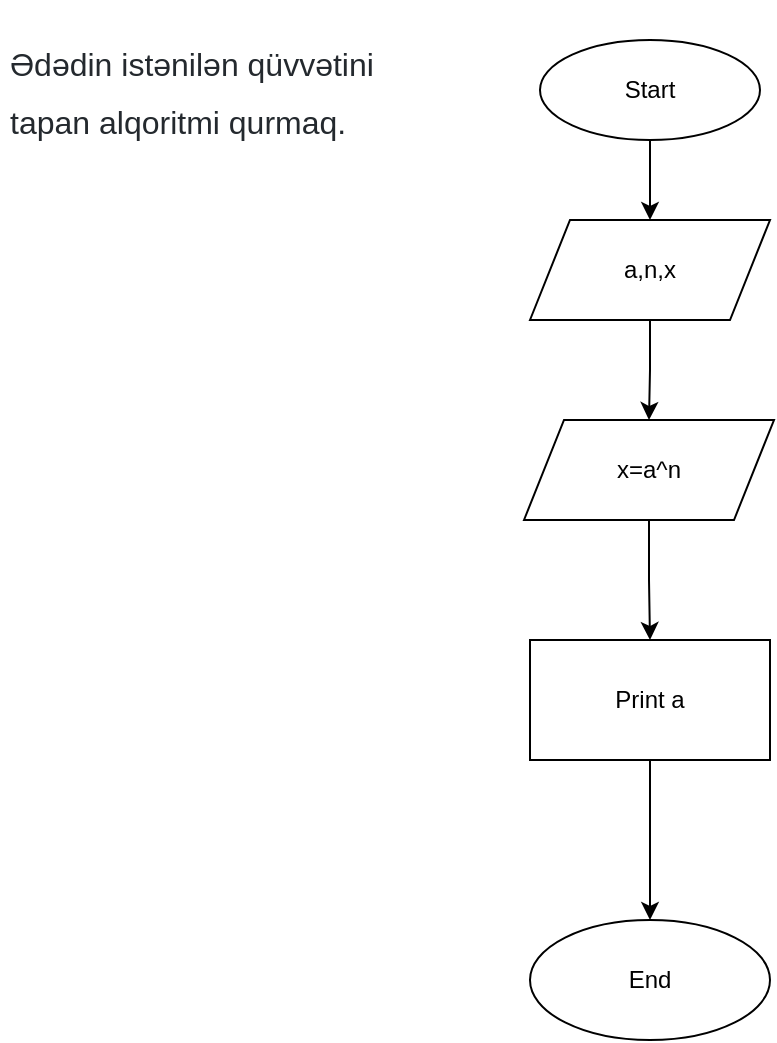 <mxfile version="14.7.0" type="github" pages="3"><diagram id="hXXbRuIzrpHondZazMKG" name="Page-1"><mxGraphModel dx="1038" dy="523" grid="1" gridSize="10" guides="1" tooltips="1" connect="1" arrows="1" fold="1" page="1" pageScale="1" pageWidth="850" pageHeight="1100" math="0" shadow="0"><root><mxCell id="0"/><mxCell id="1" parent="0"/><mxCell id="wmfKHuDYiVW8URMYETFL-3" value="" style="edgeStyle=orthogonalEdgeStyle;rounded=0;orthogonalLoop=1;jettySize=auto;html=1;" edge="1" parent="1" source="wmfKHuDYiVW8URMYETFL-1" target="wmfKHuDYiVW8URMYETFL-2"><mxGeometry relative="1" as="geometry"/></mxCell><mxCell id="wmfKHuDYiVW8URMYETFL-1" value="Start" style="ellipse;whiteSpace=wrap;html=1;" vertex="1" parent="1"><mxGeometry x="310" y="40" width="110" height="50" as="geometry"/></mxCell><mxCell id="wmfKHuDYiVW8URMYETFL-5" value="" style="edgeStyle=orthogonalEdgeStyle;rounded=0;orthogonalLoop=1;jettySize=auto;html=1;" edge="1" parent="1" source="wmfKHuDYiVW8URMYETFL-2" target="wmfKHuDYiVW8URMYETFL-4"><mxGeometry relative="1" as="geometry"/></mxCell><mxCell id="wmfKHuDYiVW8URMYETFL-2" value="a,n,x" style="shape=parallelogram;perimeter=parallelogramPerimeter;whiteSpace=wrap;html=1;fixedSize=1;" vertex="1" parent="1"><mxGeometry x="305" y="130" width="120" height="50" as="geometry"/></mxCell><mxCell id="wmfKHuDYiVW8URMYETFL-7" value="" style="edgeStyle=orthogonalEdgeStyle;rounded=0;orthogonalLoop=1;jettySize=auto;html=1;" edge="1" parent="1" source="wmfKHuDYiVW8URMYETFL-4" target="wmfKHuDYiVW8URMYETFL-6"><mxGeometry relative="1" as="geometry"/></mxCell><mxCell id="wmfKHuDYiVW8URMYETFL-4" value="x=a^n" style="shape=parallelogram;perimeter=parallelogramPerimeter;whiteSpace=wrap;html=1;fixedSize=1;" vertex="1" parent="1"><mxGeometry x="302" y="230" width="125" height="50" as="geometry"/></mxCell><mxCell id="wmfKHuDYiVW8URMYETFL-9" value="" style="edgeStyle=orthogonalEdgeStyle;rounded=0;orthogonalLoop=1;jettySize=auto;html=1;" edge="1" parent="1" source="wmfKHuDYiVW8URMYETFL-6" target="wmfKHuDYiVW8URMYETFL-8"><mxGeometry relative="1" as="geometry"/></mxCell><mxCell id="wmfKHuDYiVW8URMYETFL-6" value="Print a" style="whiteSpace=wrap;html=1;" vertex="1" parent="1"><mxGeometry x="305" y="340" width="120" height="60" as="geometry"/></mxCell><mxCell id="wmfKHuDYiVW8URMYETFL-8" value="End" style="ellipse;whiteSpace=wrap;html=1;" vertex="1" parent="1"><mxGeometry x="305" y="480" width="120" height="60" as="geometry"/></mxCell><mxCell id="wmfKHuDYiVW8URMYETFL-10" value="&lt;h1&gt;&lt;span style=&quot;color: rgb(36 , 41 , 46) ; font-family: , &amp;#34;blinkmacsystemfont&amp;#34; , &amp;#34;segoe ui&amp;#34; , &amp;#34;helvetica&amp;#34; , &amp;#34;arial&amp;#34; , sans-serif , &amp;#34;apple color emoji&amp;#34; , &amp;#34;segoe ui emoji&amp;#34; ; font-size: 16px ; font-weight: 400 ; background-color: rgb(255 , 255 , 255)&quot;&gt;Ədədin istənilən qüvvətini tapan alqoritmi qurmaq.&lt;/span&gt;&lt;br&gt;&lt;/h1&gt;" style="text;html=1;strokeColor=none;fillColor=none;spacing=5;spacingTop=-20;whiteSpace=wrap;overflow=hidden;rounded=0;" vertex="1" parent="1"><mxGeometry x="40" y="30" width="220" height="120" as="geometry"/></mxCell></root></mxGraphModel></diagram><diagram id="s98xAC4Ywt2KTlbchQeZ" name="Page-2"><mxGraphModel dx="1038" dy="523" grid="1" gridSize="10" guides="1" tooltips="1" connect="1" arrows="1" fold="1" page="1" pageScale="1" pageWidth="850" pageHeight="1100" math="0" shadow="0"><root><mxCell id="uh2FKYv2l3oiZ6gad8Yb-0"/><mxCell id="uh2FKYv2l3oiZ6gad8Yb-1" parent="uh2FKYv2l3oiZ6gad8Yb-0"/><mxCell id="uh2FKYv2l3oiZ6gad8Yb-2" value="&lt;h1&gt;&lt;span style=&quot;color: rgb(36 , 41 , 46) ; font-size: 16px ; background-color: rgb(255 , 255 , 255)&quot;&gt;Array-də(minimum 5 element olsun) cüt ədədlərlə tək ədədlərin fərqini tapan algorithmi qurun;&lt;/span&gt;&lt;br&gt;&lt;/h1&gt;" style="text;html=1;strokeColor=none;fillColor=none;spacing=5;spacingTop=-20;whiteSpace=wrap;overflow=hidden;rounded=0;" vertex="1" parent="uh2FKYv2l3oiZ6gad8Yb-1"><mxGeometry x="20" y="10" width="280" height="120" as="geometry"/></mxCell><mxCell id="uh2FKYv2l3oiZ6gad8Yb-5" value="" style="edgeStyle=orthogonalEdgeStyle;rounded=0;orthogonalLoop=1;jettySize=auto;html=1;" edge="1" parent="uh2FKYv2l3oiZ6gad8Yb-1" source="uh2FKYv2l3oiZ6gad8Yb-3" target="uh2FKYv2l3oiZ6gad8Yb-4"><mxGeometry relative="1" as="geometry"/></mxCell><mxCell id="uh2FKYv2l3oiZ6gad8Yb-3" value="Start" style="ellipse;whiteSpace=wrap;html=1;" vertex="1" parent="uh2FKYv2l3oiZ6gad8Yb-1"><mxGeometry x="330" y="30" width="120" height="80" as="geometry"/></mxCell><mxCell id="uh2FKYv2l3oiZ6gad8Yb-7" value="" style="edgeStyle=orthogonalEdgeStyle;rounded=0;orthogonalLoop=1;jettySize=auto;html=1;" edge="1" parent="uh2FKYv2l3oiZ6gad8Yb-1" source="uh2FKYv2l3oiZ6gad8Yb-4" target="uh2FKYv2l3oiZ6gad8Yb-6"><mxGeometry relative="1" as="geometry"/></mxCell><mxCell id="uh2FKYv2l3oiZ6gad8Yb-4" value="c={2,3,4,5,6}&lt;br&gt;a,b&lt;br&gt;i++" style="shape=parallelogram;perimeter=parallelogramPerimeter;whiteSpace=wrap;html=1;fixedSize=1;" vertex="1" parent="uh2FKYv2l3oiZ6gad8Yb-1"><mxGeometry x="330" y="160" width="120" height="60" as="geometry"/></mxCell><mxCell id="A2aTkkkpEwi9YPG0wWU6-1" value="" style="edgeStyle=orthogonalEdgeStyle;rounded=0;orthogonalLoop=1;jettySize=auto;html=1;" edge="1" parent="uh2FKYv2l3oiZ6gad8Yb-1" source="uh2FKYv2l3oiZ6gad8Yb-6" target="A2aTkkkpEwi9YPG0wWU6-0"><mxGeometry relative="1" as="geometry"/></mxCell><mxCell id="A2aTkkkpEwi9YPG0wWU6-10" value="" style="edgeStyle=orthogonalEdgeStyle;rounded=0;orthogonalLoop=1;jettySize=auto;html=1;" edge="1" parent="uh2FKYv2l3oiZ6gad8Yb-1" source="uh2FKYv2l3oiZ6gad8Yb-6" target="A2aTkkkpEwi9YPG0wWU6-9"><mxGeometry relative="1" as="geometry"/></mxCell><mxCell id="uh2FKYv2l3oiZ6gad8Yb-6" value="i&amp;lt;b.lengh" style="rhombus;whiteSpace=wrap;html=1;" vertex="1" parent="uh2FKYv2l3oiZ6gad8Yb-1"><mxGeometry x="335" y="320" width="110" height="80" as="geometry"/></mxCell><mxCell id="A2aTkkkpEwi9YPG0wWU6-3" value="" style="edgeStyle=orthogonalEdgeStyle;rounded=0;orthogonalLoop=1;jettySize=auto;html=1;" edge="1" parent="uh2FKYv2l3oiZ6gad8Yb-1" source="A2aTkkkpEwi9YPG0wWU6-0" target="A2aTkkkpEwi9YPG0wWU6-2"><mxGeometry relative="1" as="geometry"/></mxCell><mxCell id="A2aTkkkpEwi9YPG0wWU6-5" value="" style="edgeStyle=orthogonalEdgeStyle;rounded=0;orthogonalLoop=1;jettySize=auto;html=1;" edge="1" parent="uh2FKYv2l3oiZ6gad8Yb-1" source="A2aTkkkpEwi9YPG0wWU6-0" target="A2aTkkkpEwi9YPG0wWU6-4"><mxGeometry relative="1" as="geometry"/></mxCell><mxCell id="A2aTkkkpEwi9YPG0wWU6-13" value="&lt;b&gt;F&lt;/b&gt;" style="edgeLabel;html=1;align=center;verticalAlign=middle;resizable=0;points=[];" vertex="1" connectable="0" parent="A2aTkkkpEwi9YPG0wWU6-5"><mxGeometry x="-0.318" y="-15" relative="1" as="geometry"><mxPoint as="offset"/></mxGeometry></mxCell><mxCell id="A2aTkkkpEwi9YPG0wWU6-0" value="b[i]%==0" style="rhombus;whiteSpace=wrap;html=1;" vertex="1" parent="uh2FKYv2l3oiZ6gad8Yb-1"><mxGeometry x="540" y="320" width="110" height="80" as="geometry"/></mxCell><mxCell id="A2aTkkkpEwi9YPG0wWU6-8" style="edgeStyle=orthogonalEdgeStyle;rounded=0;orthogonalLoop=1;jettySize=auto;html=1;" edge="1" parent="uh2FKYv2l3oiZ6gad8Yb-1" source="A2aTkkkpEwi9YPG0wWU6-2"><mxGeometry relative="1" as="geometry"><mxPoint x="400" y="240" as="targetPoint"/><Array as="points"><mxPoint x="780" y="240"/></Array></mxGeometry></mxCell><mxCell id="A2aTkkkpEwi9YPG0wWU6-2" value="b=b+c[i}" style="whiteSpace=wrap;html=1;" vertex="1" parent="uh2FKYv2l3oiZ6gad8Yb-1"><mxGeometry x="720" y="330" width="120" height="60" as="geometry"/></mxCell><mxCell id="A2aTkkkpEwi9YPG0wWU6-7" value="" style="edgeStyle=orthogonalEdgeStyle;rounded=0;orthogonalLoop=1;jettySize=auto;html=1;" edge="1" parent="uh2FKYv2l3oiZ6gad8Yb-1" source="A2aTkkkpEwi9YPG0wWU6-4" target="A2aTkkkpEwi9YPG0wWU6-6"><mxGeometry relative="1" as="geometry"/></mxCell><mxCell id="A2aTkkkpEwi9YPG0wWU6-4" value="a=a+c[i}" style="whiteSpace=wrap;html=1;" vertex="1" parent="uh2FKYv2l3oiZ6gad8Yb-1"><mxGeometry x="542" y="250" width="105" height="40" as="geometry"/></mxCell><mxCell id="A2aTkkkpEwi9YPG0wWU6-6" value="" style="shape=waypoint;size=6;pointerEvents=1;points=[];fillColor=#ffffff;resizable=0;rotatable=0;perimeter=centerPerimeter;snapToPoint=1;" vertex="1" parent="uh2FKYv2l3oiZ6gad8Yb-1"><mxGeometry x="380" y="250" width="40" height="40" as="geometry"/></mxCell><mxCell id="A2aTkkkpEwi9YPG0wWU6-15" value="" style="edgeStyle=orthogonalEdgeStyle;rounded=0;orthogonalLoop=1;jettySize=auto;html=1;" edge="1" parent="uh2FKYv2l3oiZ6gad8Yb-1" source="A2aTkkkpEwi9YPG0wWU6-9" target="A2aTkkkpEwi9YPG0wWU6-14"><mxGeometry relative="1" as="geometry"/></mxCell><mxCell id="A2aTkkkpEwi9YPG0wWU6-9" value="sum=a-b" style="whiteSpace=wrap;html=1;" vertex="1" parent="uh2FKYv2l3oiZ6gad8Yb-1"><mxGeometry x="330" y="490" width="120" height="60" as="geometry"/></mxCell><mxCell id="A2aTkkkpEwi9YPG0wWU6-11" value="&lt;b&gt;T&lt;/b&gt;" style="text;html=1;align=center;verticalAlign=middle;resizable=0;points=[];autosize=1;strokeColor=none;" vertex="1" parent="uh2FKYv2l3oiZ6gad8Yb-1"><mxGeometry x="480" y="340" width="20" height="20" as="geometry"/></mxCell><mxCell id="A2aTkkkpEwi9YPG0wWU6-12" value="&lt;b&gt;T&lt;/b&gt;" style="text;html=1;align=center;verticalAlign=middle;resizable=0;points=[];autosize=1;strokeColor=none;" vertex="1" parent="uh2FKYv2l3oiZ6gad8Yb-1"><mxGeometry x="670" y="340" width="20" height="20" as="geometry"/></mxCell><mxCell id="A2aTkkkpEwi9YPG0wWU6-14" value="End" style="ellipse;whiteSpace=wrap;html=1;" vertex="1" parent="uh2FKYv2l3oiZ6gad8Yb-1"><mxGeometry x="330" y="630" width="120" height="60" as="geometry"/></mxCell></root></mxGraphModel></diagram><diagram id="AVj3PC9PvGqBM3GOnjjB" name="Page-3"><mxGraphModel dx="1038" dy="523" grid="1" gridSize="10" guides="1" tooltips="1" connect="1" arrows="1" fold="1" page="1" pageScale="1" pageWidth="850" pageHeight="1100" math="0" shadow="0"><root><mxCell id="x860Na4ElK7nTrTxhTuA-0"/><mxCell id="x860Na4ElK7nTrTxhTuA-1" parent="x860Na4ElK7nTrTxhTuA-0"/><mxCell id="FS_JI1IoPRZK0dl6NmIB-4" value="" style="edgeStyle=orthogonalEdgeStyle;rounded=0;orthogonalLoop=1;jettySize=auto;html=1;" edge="1" parent="x860Na4ElK7nTrTxhTuA-1" source="x860Na4ElK7nTrTxhTuA-3" target="FS_JI1IoPRZK0dl6NmIB-3"><mxGeometry relative="1" as="geometry"/></mxCell><mxCell id="x860Na4ElK7nTrTxhTuA-3" value="Start" style="ellipse;whiteSpace=wrap;html=1;" vertex="1" parent="x860Na4ElK7nTrTxhTuA-1"><mxGeometry x="360" y="40" width="120" height="80" as="geometry"/></mxCell><mxCell id="FS_JI1IoPRZK0dl6NmIB-2" value="&lt;h1&gt;&lt;span style=&quot;color: rgb(36 , 41 , 46) ; font-size: 16px ; background-color: rgb(255 , 255 , 255)&quot;&gt;Array-i(minimum 5 element olsun) tərsinə çevirən(reverse) algorithmi qurun(Misal: [10, 45, 32, 48, 72] =&amp;gt; [72, 48, 32, 45, 10]);&lt;/span&gt;&lt;br&gt;&lt;/h1&gt;" style="text;html=1;strokeColor=none;fillColor=none;spacing=5;spacingTop=-20;whiteSpace=wrap;overflow=hidden;rounded=0;" vertex="1" parent="x860Na4ElK7nTrTxhTuA-1"><mxGeometry x="30" y="30" width="250" height="120" as="geometry"/></mxCell><mxCell id="FS_JI1IoPRZK0dl6NmIB-6" value="" style="edgeStyle=orthogonalEdgeStyle;rounded=0;orthogonalLoop=1;jettySize=auto;html=1;" edge="1" parent="x860Na4ElK7nTrTxhTuA-1" source="FS_JI1IoPRZK0dl6NmIB-3" target="FS_JI1IoPRZK0dl6NmIB-5"><mxGeometry relative="1" as="geometry"/></mxCell><mxCell id="FS_JI1IoPRZK0dl6NmIB-3" value="b={10,45,32,48,72}&lt;br&gt;i=b.leng-1&lt;br&gt;a[]" style="shape=parallelogram;perimeter=parallelogramPerimeter;whiteSpace=wrap;html=1;fixedSize=1;" vertex="1" parent="x860Na4ElK7nTrTxhTuA-1"><mxGeometry x="340" y="160" width="160" height="100" as="geometry"/></mxCell><mxCell id="FS_JI1IoPRZK0dl6NmIB-8" value="" style="edgeStyle=orthogonalEdgeStyle;rounded=0;orthogonalLoop=1;jettySize=auto;html=1;" edge="1" parent="x860Na4ElK7nTrTxhTuA-1" source="FS_JI1IoPRZK0dl6NmIB-5" target="FS_JI1IoPRZK0dl6NmIB-7"><mxGeometry relative="1" as="geometry"/></mxCell><mxCell id="FS_JI1IoPRZK0dl6NmIB-12" value="" style="edgeStyle=orthogonalEdgeStyle;rounded=0;orthogonalLoop=1;jettySize=auto;html=1;" edge="1" parent="x860Na4ElK7nTrTxhTuA-1" source="FS_JI1IoPRZK0dl6NmIB-5" target="FS_JI1IoPRZK0dl6NmIB-11"><mxGeometry relative="1" as="geometry"/></mxCell><mxCell id="FS_JI1IoPRZK0dl6NmIB-5" value="i&amp;gt;0" style="rhombus;whiteSpace=wrap;html=1;" vertex="1" parent="x860Na4ElK7nTrTxhTuA-1"><mxGeometry x="380" y="350" width="80" height="80" as="geometry"/></mxCell><mxCell id="FS_JI1IoPRZK0dl6NmIB-10" style="edgeStyle=orthogonalEdgeStyle;rounded=0;orthogonalLoop=1;jettySize=auto;html=1;" edge="1" parent="x860Na4ElK7nTrTxhTuA-1" source="FS_JI1IoPRZK0dl6NmIB-7"><mxGeometry relative="1" as="geometry"><mxPoint x="430" y="320" as="targetPoint"/><Array as="points"><mxPoint x="680" y="320"/></Array></mxGeometry></mxCell><mxCell id="FS_JI1IoPRZK0dl6NmIB-7" value="a.push.(b[])" style="whiteSpace=wrap;html=1;" vertex="1" parent="x860Na4ElK7nTrTxhTuA-1"><mxGeometry x="620" y="360" width="120" height="60" as="geometry"/></mxCell><mxCell id="FS_JI1IoPRZK0dl6NmIB-14" value="" style="edgeStyle=orthogonalEdgeStyle;rounded=0;orthogonalLoop=1;jettySize=auto;html=1;" edge="1" parent="x860Na4ElK7nTrTxhTuA-1" source="FS_JI1IoPRZK0dl6NmIB-11" target="FS_JI1IoPRZK0dl6NmIB-13"><mxGeometry relative="1" as="geometry"/></mxCell><mxCell id="FS_JI1IoPRZK0dl6NmIB-11" value="print a" style="shape=parallelogram;perimeter=parallelogramPerimeter;whiteSpace=wrap;html=1;fixedSize=1;" vertex="1" parent="x860Na4ElK7nTrTxhTuA-1"><mxGeometry x="360" y="500" width="120" height="60" as="geometry"/></mxCell><mxCell id="FS_JI1IoPRZK0dl6NmIB-13" value="End" style="ellipse;whiteSpace=wrap;html=1;" vertex="1" parent="x860Na4ElK7nTrTxhTuA-1"><mxGeometry x="360" y="640" width="120" height="60" as="geometry"/></mxCell></root></mxGraphModel></diagram></mxfile>